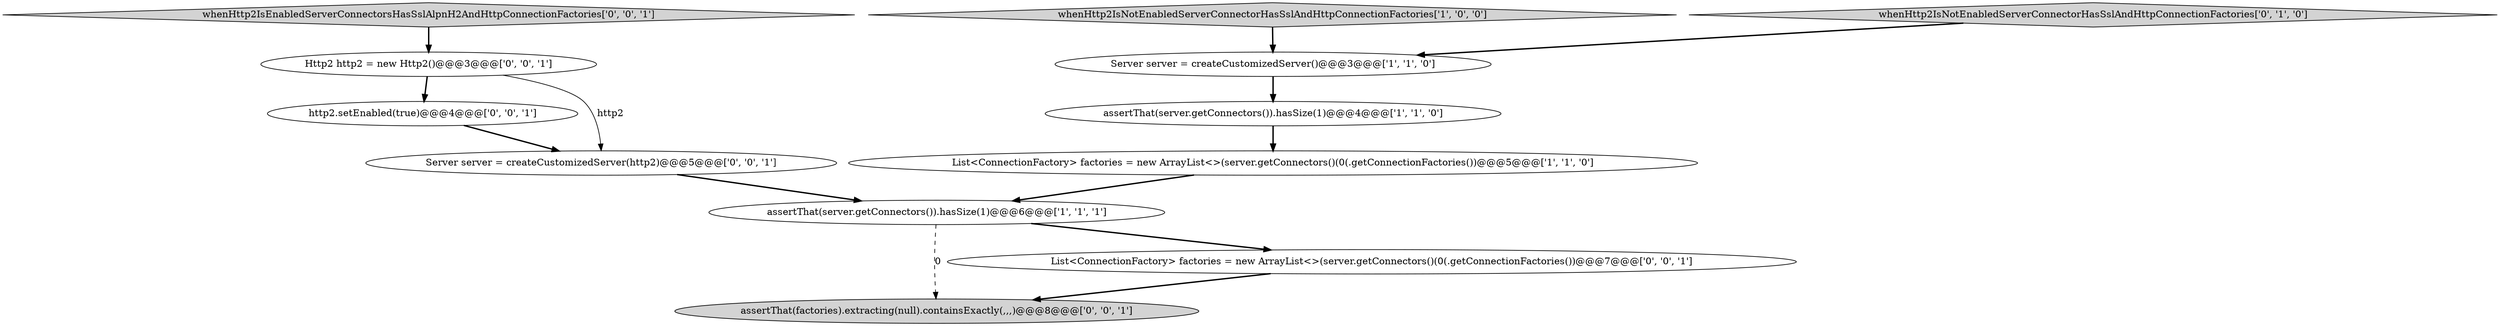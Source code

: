 digraph {
9 [style = filled, label = "whenHttp2IsEnabledServerConnectorsHasSslAlpnH2AndHttpConnectionFactories['0', '0', '1']", fillcolor = lightgray, shape = diamond image = "AAA0AAABBB3BBB"];
10 [style = filled, label = "assertThat(factories).extracting(null).containsExactly(,,,)@@@8@@@['0', '0', '1']", fillcolor = lightgray, shape = ellipse image = "AAA0AAABBB3BBB"];
3 [style = filled, label = "whenHttp2IsNotEnabledServerConnectorHasSslAndHttpConnectionFactories['1', '0', '0']", fillcolor = lightgray, shape = diamond image = "AAA0AAABBB1BBB"];
2 [style = filled, label = "List<ConnectionFactory> factories = new ArrayList<>(server.getConnectors()(0(.getConnectionFactories())@@@5@@@['1', '1', '0']", fillcolor = white, shape = ellipse image = "AAA0AAABBB1BBB"];
1 [style = filled, label = "assertThat(server.getConnectors()).hasSize(1)@@@4@@@['1', '1', '0']", fillcolor = white, shape = ellipse image = "AAA0AAABBB1BBB"];
7 [style = filled, label = "http2.setEnabled(true)@@@4@@@['0', '0', '1']", fillcolor = white, shape = ellipse image = "AAA0AAABBB3BBB"];
8 [style = filled, label = "List<ConnectionFactory> factories = new ArrayList<>(server.getConnectors()(0(.getConnectionFactories())@@@7@@@['0', '0', '1']", fillcolor = white, shape = ellipse image = "AAA0AAABBB3BBB"];
4 [style = filled, label = "assertThat(server.getConnectors()).hasSize(1)@@@6@@@['1', '1', '1']", fillcolor = white, shape = ellipse image = "AAA0AAABBB1BBB"];
5 [style = filled, label = "whenHttp2IsNotEnabledServerConnectorHasSslAndHttpConnectionFactories['0', '1', '0']", fillcolor = lightgray, shape = diamond image = "AAA0AAABBB2BBB"];
6 [style = filled, label = "Server server = createCustomizedServer(http2)@@@5@@@['0', '0', '1']", fillcolor = white, shape = ellipse image = "AAA0AAABBB3BBB"];
0 [style = filled, label = "Server server = createCustomizedServer()@@@3@@@['1', '1', '0']", fillcolor = white, shape = ellipse image = "AAA0AAABBB1BBB"];
11 [style = filled, label = "Http2 http2 = new Http2()@@@3@@@['0', '0', '1']", fillcolor = white, shape = ellipse image = "AAA0AAABBB3BBB"];
4->8 [style = bold, label=""];
6->4 [style = bold, label=""];
8->10 [style = bold, label=""];
11->6 [style = solid, label="http2"];
1->2 [style = bold, label=""];
9->11 [style = bold, label=""];
4->10 [style = dashed, label="0"];
5->0 [style = bold, label=""];
2->4 [style = bold, label=""];
0->1 [style = bold, label=""];
11->7 [style = bold, label=""];
3->0 [style = bold, label=""];
7->6 [style = bold, label=""];
}
